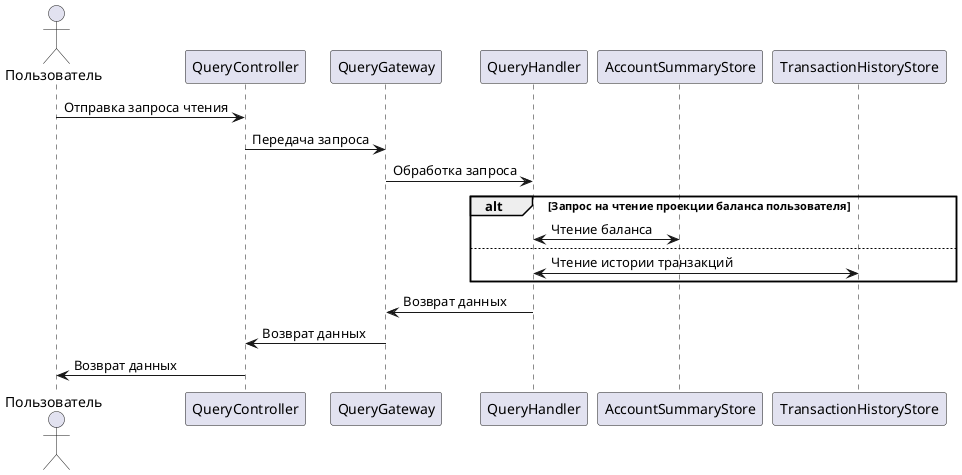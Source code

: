 @startuml
actor User as "Пользователь"
participant QueryController as "QueryController"
participant QueryGateway as "QueryGateway"
participant QueryHandler as "QueryHandler"
participant AccountSummaryStore as "AccountSummaryStore"
participant TransactionHistoryStore as "TransactionHistoryStore"

User -> QueryController: Отправка запроса чтения
QueryController -> QueryGateway: Передача запроса
QueryGateway -> QueryHandler: Обработка запроса

alt Запрос на чтение проекции баланса пользователя
    QueryHandler <-> AccountSummaryStore: Чтение баланса
else
    QueryHandler <-> TransactionHistoryStore: Чтение истории транзакций
end

QueryGateway <- QueryHandler: Возврат данных
QueryController <- QueryGateway: Возврат данных
User <- QueryController: Возврат данных
@enduml
